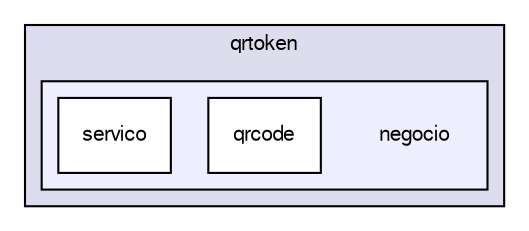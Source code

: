 digraph "C:/Users/I7/IdeaProjects/qrt-interface-sw/src/main/java/com/avixy/qrtoken/negocio" {
  bgcolor=transparent;
  compound=true
  node [ fontsize="10", fontname="FreeSans"];
  edge [ labelfontsize="10", labelfontname="FreeSans"];
  subgraph clusterdir_a2a9eb623d92a15ee6cd69e317a29e44 {
    graph [ bgcolor="#ddddee", pencolor="black", label="qrtoken" fontname="FreeSans", fontsize="10", URL="dir_a2a9eb623d92a15ee6cd69e317a29e44.html"]
  subgraph clusterdir_aa552b972fa6e77422e9167be4ca259d {
    graph [ bgcolor="#eeeeff", pencolor="black", label="" URL="dir_aa552b972fa6e77422e9167be4ca259d.html"];
    dir_aa552b972fa6e77422e9167be4ca259d [shape=plaintext label="negocio"];
    dir_3c481035c45a3594876b4e19d15a90ea [shape=box label="qrcode" color="black" fillcolor="white" style="filled" URL="dir_3c481035c45a3594876b4e19d15a90ea.html"];
    dir_942504916ccc1c6730b834d4b108ac5a [shape=box label="servico" color="black" fillcolor="white" style="filled" URL="dir_942504916ccc1c6730b834d4b108ac5a.html"];
  }
  }
}
